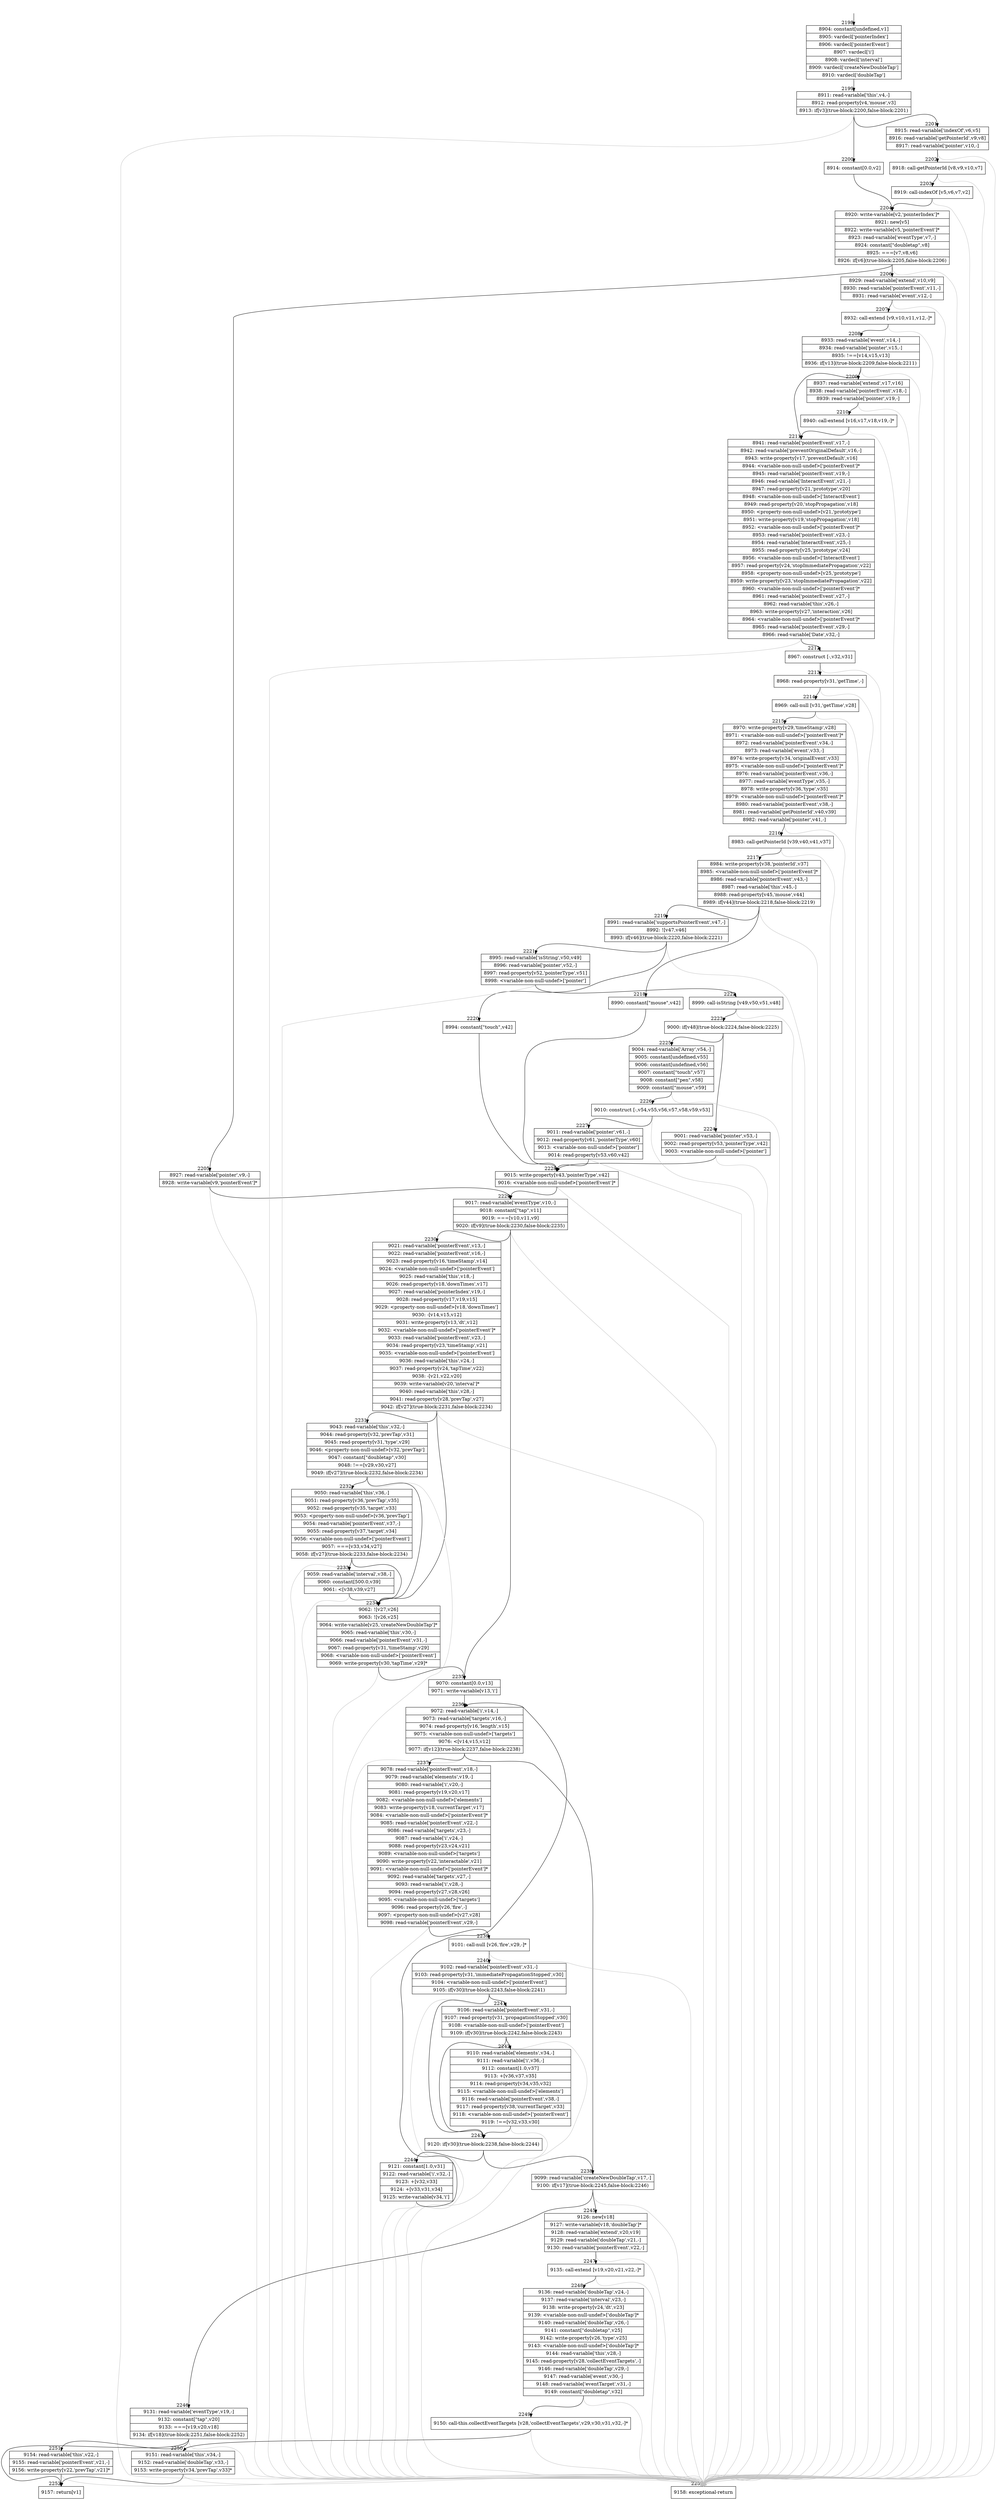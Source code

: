 digraph {
rankdir="TD"
BB_entry105[shape=none,label=""];
BB_entry105 -> BB2198 [tailport=s, headport=n, headlabel="    2198"]
BB2198 [shape=record label="{8904: constant[undefined,v1]|8905: vardecl['pointerIndex']|8906: vardecl['pointerEvent']|8907: vardecl['i']|8908: vardecl['interval']|8909: vardecl['createNewDoubleTap']|8910: vardecl['doubleTap']}" ] 
BB2198 -> BB2199 [tailport=s, headport=n, headlabel="      2199"]
BB2199 [shape=record label="{8911: read-variable['this',v4,-]|8912: read-property[v4,'mouse',v3]|8913: if[v3](true-block:2200,false-block:2201)}" ] 
BB2199 -> BB2200 [tailport=s, headport=n, headlabel="      2200"]
BB2199 -> BB2201 [tailport=s, headport=n, headlabel="      2201"]
BB2199 -> BB2253 [tailport=s, headport=n, color=gray, headlabel="      2253"]
BB2200 [shape=record label="{8914: constant[0.0,v2]}" ] 
BB2200 -> BB2204 [tailport=s, headport=n, headlabel="      2204"]
BB2201 [shape=record label="{8915: read-variable['indexOf',v6,v5]|8916: read-variable['getPointerId',v9,v8]|8917: read-variable['pointer',v10,-]}" ] 
BB2201 -> BB2202 [tailport=s, headport=n, headlabel="      2202"]
BB2201 -> BB2253 [tailport=s, headport=n, color=gray]
BB2202 [shape=record label="{8918: call-getPointerId [v8,v9,v10,v7]}" ] 
BB2202 -> BB2203 [tailport=s, headport=n, headlabel="      2203"]
BB2202 -> BB2253 [tailport=s, headport=n, color=gray]
BB2203 [shape=record label="{8919: call-indexOf [v5,v6,v7,v2]}" ] 
BB2203 -> BB2204 [tailport=s, headport=n]
BB2203 -> BB2253 [tailport=s, headport=n, color=gray]
BB2204 [shape=record label="{8920: write-variable[v2,'pointerIndex']*|8921: new[v5]|8922: write-variable[v5,'pointerEvent']*|8923: read-variable['eventType',v7,-]|8924: constant[\"doubletap\",v8]|8925: ===[v7,v8,v6]|8926: if[v6](true-block:2205,false-block:2206)}" ] 
BB2204 -> BB2205 [tailport=s, headport=n, headlabel="      2205"]
BB2204 -> BB2206 [tailport=s, headport=n, headlabel="      2206"]
BB2204 -> BB2253 [tailport=s, headport=n, color=gray]
BB2205 [shape=record label="{8927: read-variable['pointer',v9,-]|8928: write-variable[v9,'pointerEvent']*}" ] 
BB2205 -> BB2229 [tailport=s, headport=n, headlabel="      2229"]
BB2205 -> BB2253 [tailport=s, headport=n, color=gray]
BB2206 [shape=record label="{8929: read-variable['extend',v10,v9]|8930: read-variable['pointerEvent',v11,-]|8931: read-variable['event',v12,-]}" ] 
BB2206 -> BB2207 [tailport=s, headport=n, headlabel="      2207"]
BB2206 -> BB2253 [tailport=s, headport=n, color=gray]
BB2207 [shape=record label="{8932: call-extend [v9,v10,v11,v12,-]*}" ] 
BB2207 -> BB2208 [tailport=s, headport=n, headlabel="      2208"]
BB2207 -> BB2253 [tailport=s, headport=n, color=gray]
BB2208 [shape=record label="{8933: read-variable['event',v14,-]|8934: read-variable['pointer',v15,-]|8935: !==[v14,v15,v13]|8936: if[v13](true-block:2209,false-block:2211)}" ] 
BB2208 -> BB2209 [tailport=s, headport=n, headlabel="      2209"]
BB2208 -> BB2211 [tailport=s, headport=n, headlabel="      2211"]
BB2208 -> BB2253 [tailport=s, headport=n, color=gray]
BB2209 [shape=record label="{8937: read-variable['extend',v17,v16]|8938: read-variable['pointerEvent',v18,-]|8939: read-variable['pointer',v19,-]}" ] 
BB2209 -> BB2210 [tailport=s, headport=n, headlabel="      2210"]
BB2209 -> BB2253 [tailport=s, headport=n, color=gray]
BB2210 [shape=record label="{8940: call-extend [v16,v17,v18,v19,-]*}" ] 
BB2210 -> BB2211 [tailport=s, headport=n]
BB2210 -> BB2253 [tailport=s, headport=n, color=gray]
BB2211 [shape=record label="{8941: read-variable['pointerEvent',v17,-]|8942: read-variable['preventOriginalDefault',v16,-]|8943: write-property[v17,'preventDefault',v16]|8944: \<variable-non-null-undef\>['pointerEvent']*|8945: read-variable['pointerEvent',v19,-]|8946: read-variable['InteractEvent',v21,-]|8947: read-property[v21,'prototype',v20]|8948: \<variable-non-null-undef\>['InteractEvent']|8949: read-property[v20,'stopPropagation',v18]|8950: \<property-non-null-undef\>[v21,'prototype']|8951: write-property[v19,'stopPropagation',v18]|8952: \<variable-non-null-undef\>['pointerEvent']*|8953: read-variable['pointerEvent',v23,-]|8954: read-variable['InteractEvent',v25,-]|8955: read-property[v25,'prototype',v24]|8956: \<variable-non-null-undef\>['InteractEvent']|8957: read-property[v24,'stopImmediatePropagation',v22]|8958: \<property-non-null-undef\>[v25,'prototype']|8959: write-property[v23,'stopImmediatePropagation',v22]|8960: \<variable-non-null-undef\>['pointerEvent']*|8961: read-variable['pointerEvent',v27,-]|8962: read-variable['this',v26,-]|8963: write-property[v27,'interaction',v26]|8964: \<variable-non-null-undef\>['pointerEvent']*|8965: read-variable['pointerEvent',v29,-]|8966: read-variable['Date',v32,-]}" ] 
BB2211 -> BB2212 [tailport=s, headport=n, headlabel="      2212"]
BB2211 -> BB2253 [tailport=s, headport=n, color=gray]
BB2212 [shape=record label="{8967: construct [-,v32,v31]}" ] 
BB2212 -> BB2213 [tailport=s, headport=n, headlabel="      2213"]
BB2212 -> BB2253 [tailport=s, headport=n, color=gray]
BB2213 [shape=record label="{8968: read-property[v31,'getTime',-]}" ] 
BB2213 -> BB2214 [tailport=s, headport=n, headlabel="      2214"]
BB2213 -> BB2253 [tailport=s, headport=n, color=gray]
BB2214 [shape=record label="{8969: call-null [v31,'getTime',v28]}" ] 
BB2214 -> BB2215 [tailport=s, headport=n, headlabel="      2215"]
BB2214 -> BB2253 [tailport=s, headport=n, color=gray]
BB2215 [shape=record label="{8970: write-property[v29,'timeStamp',v28]|8971: \<variable-non-null-undef\>['pointerEvent']*|8972: read-variable['pointerEvent',v34,-]|8973: read-variable['event',v33,-]|8974: write-property[v34,'originalEvent',v33]|8975: \<variable-non-null-undef\>['pointerEvent']*|8976: read-variable['pointerEvent',v36,-]|8977: read-variable['eventType',v35,-]|8978: write-property[v36,'type',v35]|8979: \<variable-non-null-undef\>['pointerEvent']*|8980: read-variable['pointerEvent',v38,-]|8981: read-variable['getPointerId',v40,v39]|8982: read-variable['pointer',v41,-]}" ] 
BB2215 -> BB2216 [tailport=s, headport=n, headlabel="      2216"]
BB2215 -> BB2253 [tailport=s, headport=n, color=gray]
BB2216 [shape=record label="{8983: call-getPointerId [v39,v40,v41,v37]}" ] 
BB2216 -> BB2217 [tailport=s, headport=n, headlabel="      2217"]
BB2216 -> BB2253 [tailport=s, headport=n, color=gray]
BB2217 [shape=record label="{8984: write-property[v38,'pointerId',v37]|8985: \<variable-non-null-undef\>['pointerEvent']*|8986: read-variable['pointerEvent',v43,-]|8987: read-variable['this',v45,-]|8988: read-property[v45,'mouse',v44]|8989: if[v44](true-block:2218,false-block:2219)}" ] 
BB2217 -> BB2218 [tailport=s, headport=n, headlabel="      2218"]
BB2217 -> BB2219 [tailport=s, headport=n, headlabel="      2219"]
BB2217 -> BB2253 [tailport=s, headport=n, color=gray]
BB2218 [shape=record label="{8990: constant[\"mouse\",v42]}" ] 
BB2218 -> BB2228 [tailport=s, headport=n, headlabel="      2228"]
BB2219 [shape=record label="{8991: read-variable['supportsPointerEvent',v47,-]|8992: ![v47,v46]|8993: if[v46](true-block:2220,false-block:2221)}" ] 
BB2219 -> BB2220 [tailport=s, headport=n, headlabel="      2220"]
BB2219 -> BB2221 [tailport=s, headport=n, headlabel="      2221"]
BB2219 -> BB2253 [tailport=s, headport=n, color=gray]
BB2220 [shape=record label="{8994: constant[\"touch\",v42]}" ] 
BB2220 -> BB2228 [tailport=s, headport=n]
BB2221 [shape=record label="{8995: read-variable['isString',v50,v49]|8996: read-variable['pointer',v52,-]|8997: read-property[v52,'pointerType',v51]|8998: \<variable-non-null-undef\>['pointer']}" ] 
BB2221 -> BB2222 [tailport=s, headport=n, headlabel="      2222"]
BB2221 -> BB2253 [tailport=s, headport=n, color=gray]
BB2222 [shape=record label="{8999: call-isString [v49,v50,v51,v48]}" ] 
BB2222 -> BB2223 [tailport=s, headport=n, headlabel="      2223"]
BB2222 -> BB2253 [tailport=s, headport=n, color=gray]
BB2223 [shape=record label="{9000: if[v48](true-block:2224,false-block:2225)}" ] 
BB2223 -> BB2224 [tailport=s, headport=n, headlabel="      2224"]
BB2223 -> BB2225 [tailport=s, headport=n, headlabel="      2225"]
BB2224 [shape=record label="{9001: read-variable['pointer',v53,-]|9002: read-property[v53,'pointerType',v42]|9003: \<variable-non-null-undef\>['pointer']}" ] 
BB2224 -> BB2228 [tailport=s, headport=n]
BB2224 -> BB2253 [tailport=s, headport=n, color=gray]
BB2225 [shape=record label="{9004: read-variable['Array',v54,-]|9005: constant[undefined,v55]|9006: constant[undefined,v56]|9007: constant[\"touch\",v57]|9008: constant[\"pen\",v58]|9009: constant[\"mouse\",v59]}" ] 
BB2225 -> BB2226 [tailport=s, headport=n, headlabel="      2226"]
BB2225 -> BB2253 [tailport=s, headport=n, color=gray]
BB2226 [shape=record label="{9010: construct [-,v54,v55,v56,v57,v58,v59,v53]}" ] 
BB2226 -> BB2227 [tailport=s, headport=n, headlabel="      2227"]
BB2226 -> BB2253 [tailport=s, headport=n, color=gray]
BB2227 [shape=record label="{9011: read-variable['pointer',v61,-]|9012: read-property[v61,'pointerType',v60]|9013: \<variable-non-null-undef\>['pointer']|9014: read-property[v53,v60,v42]}" ] 
BB2227 -> BB2228 [tailport=s, headport=n]
BB2227 -> BB2253 [tailport=s, headport=n, color=gray]
BB2228 [shape=record label="{9015: write-property[v43,'pointerType',v42]|9016: \<variable-non-null-undef\>['pointerEvent']*}" ] 
BB2228 -> BB2229 [tailport=s, headport=n]
BB2228 -> BB2253 [tailport=s, headport=n, color=gray]
BB2229 [shape=record label="{9017: read-variable['eventType',v10,-]|9018: constant[\"tap\",v11]|9019: ===[v10,v11,v9]|9020: if[v9](true-block:2230,false-block:2235)}" ] 
BB2229 -> BB2230 [tailport=s, headport=n, headlabel="      2230"]
BB2229 -> BB2235 [tailport=s, headport=n, headlabel="      2235"]
BB2229 -> BB2253 [tailport=s, headport=n, color=gray]
BB2230 [shape=record label="{9021: read-variable['pointerEvent',v13,-]|9022: read-variable['pointerEvent',v16,-]|9023: read-property[v16,'timeStamp',v14]|9024: \<variable-non-null-undef\>['pointerEvent']|9025: read-variable['this',v18,-]|9026: read-property[v18,'downTimes',v17]|9027: read-variable['pointerIndex',v19,-]|9028: read-property[v17,v19,v15]|9029: \<property-non-null-undef\>[v18,'downTimes']|9030: -[v14,v15,v12]|9031: write-property[v13,'dt',v12]|9032: \<variable-non-null-undef\>['pointerEvent']*|9033: read-variable['pointerEvent',v23,-]|9034: read-property[v23,'timeStamp',v21]|9035: \<variable-non-null-undef\>['pointerEvent']|9036: read-variable['this',v24,-]|9037: read-property[v24,'tapTime',v22]|9038: -[v21,v22,v20]|9039: write-variable[v20,'interval']*|9040: read-variable['this',v28,-]|9041: read-property[v28,'prevTap',v27]|9042: if[v27](true-block:2231,false-block:2234)}" ] 
BB2230 -> BB2234 [tailport=s, headport=n, headlabel="      2234"]
BB2230 -> BB2231 [tailport=s, headport=n, headlabel="      2231"]
BB2230 -> BB2253 [tailport=s, headport=n, color=gray]
BB2231 [shape=record label="{9043: read-variable['this',v32,-]|9044: read-property[v32,'prevTap',v31]|9045: read-property[v31,'type',v29]|9046: \<property-non-null-undef\>[v32,'prevTap']|9047: constant[\"doubletap\",v30]|9048: !==[v29,v30,v27]|9049: if[v27](true-block:2232,false-block:2234)}" ] 
BB2231 -> BB2234 [tailport=s, headport=n]
BB2231 -> BB2232 [tailport=s, headport=n, headlabel="      2232"]
BB2231 -> BB2253 [tailport=s, headport=n, color=gray]
BB2232 [shape=record label="{9050: read-variable['this',v36,-]|9051: read-property[v36,'prevTap',v35]|9052: read-property[v35,'target',v33]|9053: \<property-non-null-undef\>[v36,'prevTap']|9054: read-variable['pointerEvent',v37,-]|9055: read-property[v37,'target',v34]|9056: \<variable-non-null-undef\>['pointerEvent']|9057: ===[v33,v34,v27]|9058: if[v27](true-block:2233,false-block:2234)}" ] 
BB2232 -> BB2234 [tailport=s, headport=n]
BB2232 -> BB2233 [tailport=s, headport=n, headlabel="      2233"]
BB2232 -> BB2253 [tailport=s, headport=n, color=gray]
BB2233 [shape=record label="{9059: read-variable['interval',v38,-]|9060: constant[500.0,v39]|9061: \<[v38,v39,v27]}" ] 
BB2233 -> BB2234 [tailport=s, headport=n]
BB2233 -> BB2253 [tailport=s, headport=n, color=gray]
BB2234 [shape=record label="{9062: ![v27,v26]|9063: ![v26,v25]|9064: write-variable[v25,'createNewDoubleTap']*|9065: read-variable['this',v30,-]|9066: read-variable['pointerEvent',v31,-]|9067: read-property[v31,'timeStamp',v29]|9068: \<variable-non-null-undef\>['pointerEvent']|9069: write-property[v30,'tapTime',v29]*}" ] 
BB2234 -> BB2235 [tailport=s, headport=n]
BB2234 -> BB2253 [tailport=s, headport=n, color=gray]
BB2235 [shape=record label="{9070: constant[0.0,v13]|9071: write-variable[v13,'i']}" ] 
BB2235 -> BB2236 [tailport=s, headport=n, headlabel="      2236"]
BB2236 [shape=record label="{9072: read-variable['i',v14,-]|9073: read-variable['targets',v16,-]|9074: read-property[v16,'length',v15]|9075: \<variable-non-null-undef\>['targets']|9076: \<[v14,v15,v12]|9077: if[v12](true-block:2237,false-block:2238)}" ] 
BB2236 -> BB2237 [tailport=s, headport=n, headlabel="      2237"]
BB2236 -> BB2238 [tailport=s, headport=n, headlabel="      2238"]
BB2236 -> BB2253 [tailport=s, headport=n, color=gray]
BB2237 [shape=record label="{9078: read-variable['pointerEvent',v18,-]|9079: read-variable['elements',v19,-]|9080: read-variable['i',v20,-]|9081: read-property[v19,v20,v17]|9082: \<variable-non-null-undef\>['elements']|9083: write-property[v18,'currentTarget',v17]|9084: \<variable-non-null-undef\>['pointerEvent']*|9085: read-variable['pointerEvent',v22,-]|9086: read-variable['targets',v23,-]|9087: read-variable['i',v24,-]|9088: read-property[v23,v24,v21]|9089: \<variable-non-null-undef\>['targets']|9090: write-property[v22,'interactable',v21]|9091: \<variable-non-null-undef\>['pointerEvent']*|9092: read-variable['targets',v27,-]|9093: read-variable['i',v28,-]|9094: read-property[v27,v28,v26]|9095: \<variable-non-null-undef\>['targets']|9096: read-property[v26,'fire',-]|9097: \<property-non-null-undef\>[v27,v28]|9098: read-variable['pointerEvent',v29,-]}" ] 
BB2237 -> BB2239 [tailport=s, headport=n, headlabel="      2239"]
BB2237 -> BB2253 [tailport=s, headport=n, color=gray]
BB2238 [shape=record label="{9099: read-variable['createNewDoubleTap',v17,-]|9100: if[v17](true-block:2245,false-block:2246)}" ] 
BB2238 -> BB2245 [tailport=s, headport=n, headlabel="      2245"]
BB2238 -> BB2246 [tailport=s, headport=n, headlabel="      2246"]
BB2238 -> BB2253 [tailport=s, headport=n, color=gray]
BB2239 [shape=record label="{9101: call-null [v26,'fire',v29,-]*}" ] 
BB2239 -> BB2240 [tailport=s, headport=n, headlabel="      2240"]
BB2239 -> BB2253 [tailport=s, headport=n, color=gray]
BB2240 [shape=record label="{9102: read-variable['pointerEvent',v31,-]|9103: read-property[v31,'immediatePropagationStopped',v30]|9104: \<variable-non-null-undef\>['pointerEvent']|9105: if[v30](true-block:2243,false-block:2241)}" ] 
BB2240 -> BB2243 [tailport=s, headport=n, headlabel="      2243"]
BB2240 -> BB2241 [tailport=s, headport=n, headlabel="      2241"]
BB2240 -> BB2253 [tailport=s, headport=n, color=gray]
BB2241 [shape=record label="{9106: read-variable['pointerEvent',v31,-]|9107: read-property[v31,'propagationStopped',v30]|9108: \<variable-non-null-undef\>['pointerEvent']|9109: if[v30](true-block:2242,false-block:2243)}" ] 
BB2241 -> BB2243 [tailport=s, headport=n]
BB2241 -> BB2242 [tailport=s, headport=n, headlabel="      2242"]
BB2241 -> BB2253 [tailport=s, headport=n, color=gray]
BB2242 [shape=record label="{9110: read-variable['elements',v34,-]|9111: read-variable['i',v36,-]|9112: constant[1.0,v37]|9113: +[v36,v37,v35]|9114: read-property[v34,v35,v32]|9115: \<variable-non-null-undef\>['elements']|9116: read-variable['pointerEvent',v38,-]|9117: read-property[v38,'currentTarget',v33]|9118: \<variable-non-null-undef\>['pointerEvent']|9119: !==[v32,v33,v30]}" ] 
BB2242 -> BB2243 [tailport=s, headport=n]
BB2242 -> BB2253 [tailport=s, headport=n, color=gray]
BB2243 [shape=record label="{9120: if[v30](true-block:2238,false-block:2244)}" ] 
BB2243 -> BB2238 [tailport=s, headport=n]
BB2243 -> BB2244 [tailport=s, headport=n, headlabel="      2244"]
BB2244 [shape=record label="{9121: constant[1.0,v31]|9122: read-variable['i',v32,-]|9123: +[v32,v33]|9124: +[v33,v31,v34]|9125: write-variable[v34,'i']}" ] 
BB2244 -> BB2236 [tailport=s, headport=n]
BB2244 -> BB2253 [tailport=s, headport=n, color=gray]
BB2245 [shape=record label="{9126: new[v18]|9127: write-variable[v18,'doubleTap']*|9128: read-variable['extend',v20,v19]|9129: read-variable['doubleTap',v21,-]|9130: read-variable['pointerEvent',v22,-]}" ] 
BB2245 -> BB2247 [tailport=s, headport=n, headlabel="      2247"]
BB2245 -> BB2253 [tailport=s, headport=n, color=gray]
BB2246 [shape=record label="{9131: read-variable['eventType',v19,-]|9132: constant[\"tap\",v20]|9133: ===[v19,v20,v18]|9134: if[v18](true-block:2251,false-block:2252)}" ] 
BB2246 -> BB2251 [tailport=s, headport=n, headlabel="      2251"]
BB2246 -> BB2252 [tailport=s, headport=n, headlabel="      2252"]
BB2246 -> BB2253 [tailport=s, headport=n, color=gray]
BB2247 [shape=record label="{9135: call-extend [v19,v20,v21,v22,-]*}" ] 
BB2247 -> BB2248 [tailport=s, headport=n, headlabel="      2248"]
BB2247 -> BB2253 [tailport=s, headport=n, color=gray]
BB2248 [shape=record label="{9136: read-variable['doubleTap',v24,-]|9137: read-variable['interval',v23,-]|9138: write-property[v24,'dt',v23]|9139: \<variable-non-null-undef\>['doubleTap']*|9140: read-variable['doubleTap',v26,-]|9141: constant[\"doubletap\",v25]|9142: write-property[v26,'type',v25]|9143: \<variable-non-null-undef\>['doubleTap']*|9144: read-variable['this',v28,-]|9145: read-property[v28,'collectEventTargets',-]|9146: read-variable['doubleTap',v29,-]|9147: read-variable['event',v30,-]|9148: read-variable['eventTarget',v31,-]|9149: constant[\"doubletap\",v32]}" ] 
BB2248 -> BB2249 [tailport=s, headport=n, headlabel="      2249"]
BB2248 -> BB2253 [tailport=s, headport=n, color=gray]
BB2249 [shape=record label="{9150: call-this.collectEventTargets [v28,'collectEventTargets',v29,v30,v31,v32,-]*}" ] 
BB2249 -> BB2250 [tailport=s, headport=n, headlabel="      2250"]
BB2249 -> BB2253 [tailport=s, headport=n, color=gray]
BB2250 [shape=record label="{9151: read-variable['this',v34,-]|9152: read-variable['doubleTap',v33,-]|9153: write-property[v34,'prevTap',v33]*}" ] 
BB2250 -> BB2252 [tailport=s, headport=n]
BB2250 -> BB2253 [tailport=s, headport=n, color=gray]
BB2251 [shape=record label="{9154: read-variable['this',v22,-]|9155: read-variable['pointerEvent',v21,-]|9156: write-property[v22,'prevTap',v21]*}" ] 
BB2251 -> BB2252 [tailport=s, headport=n]
BB2251 -> BB2253 [tailport=s, headport=n, color=gray]
BB2252 [shape=record label="{9157: return[v1]}" ] 
BB2253 [shape=record label="{9158: exceptional-return}" ] 
//#$~ 2850
}
